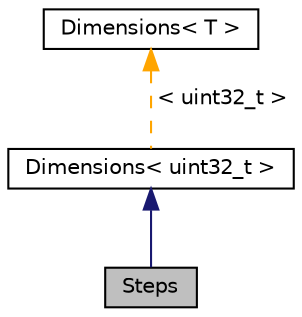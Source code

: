 digraph "Steps"
{
 // LATEX_PDF_SIZE
  edge [fontname="Helvetica",fontsize="10",labelfontname="Helvetica",labelfontsize="10"];
  node [fontname="Helvetica",fontsize="10",shape=record];
  Node1 [label="Steps",height=0.2,width=0.4,color="black", fillcolor="grey75", style="filled", fontcolor="black",tooltip="Class to describe a number of elements in each dimension."];
  Node2 -> Node1 [dir="back",color="midnightblue",fontsize="10",style="solid",fontname="Helvetica"];
  Node2 [label="Dimensions\< uint32_t \>",height=0.2,width=0.4,color="black", fillcolor="white", style="filled",URL="$classarm__compute_1_1_dimensions.xhtml",tooltip=" "];
  Node3 -> Node2 [dir="back",color="orange",fontsize="10",style="dashed",label=" \< uint32_t \>" ,fontname="Helvetica"];
  Node3 [label="Dimensions\< T \>",height=0.2,width=0.4,color="black", fillcolor="white", style="filled",URL="$classarm__compute_1_1_dimensions.xhtml",tooltip="Dimensions with dimensionality."];
}

